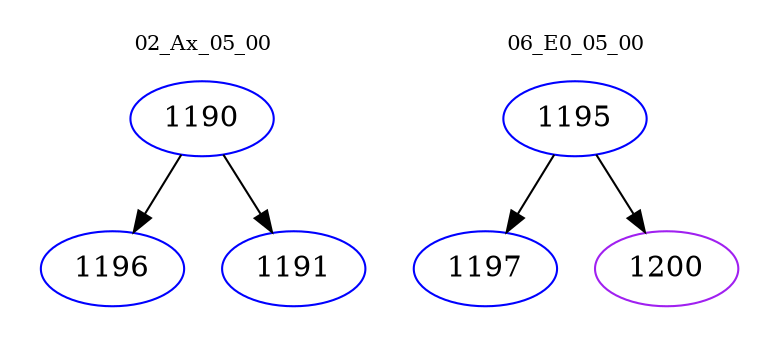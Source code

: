 digraph{
subgraph cluster_0 {
color = white
label = "02_Ax_05_00";
fontsize=10;
T0_1190 [label="1190", color="blue"]
T0_1190 -> T0_1196 [color="black"]
T0_1196 [label="1196", color="blue"]
T0_1190 -> T0_1191 [color="black"]
T0_1191 [label="1191", color="blue"]
}
subgraph cluster_1 {
color = white
label = "06_E0_05_00";
fontsize=10;
T1_1195 [label="1195", color="blue"]
T1_1195 -> T1_1197 [color="black"]
T1_1197 [label="1197", color="blue"]
T1_1195 -> T1_1200 [color="black"]
T1_1200 [label="1200", color="purple"]
}
}
